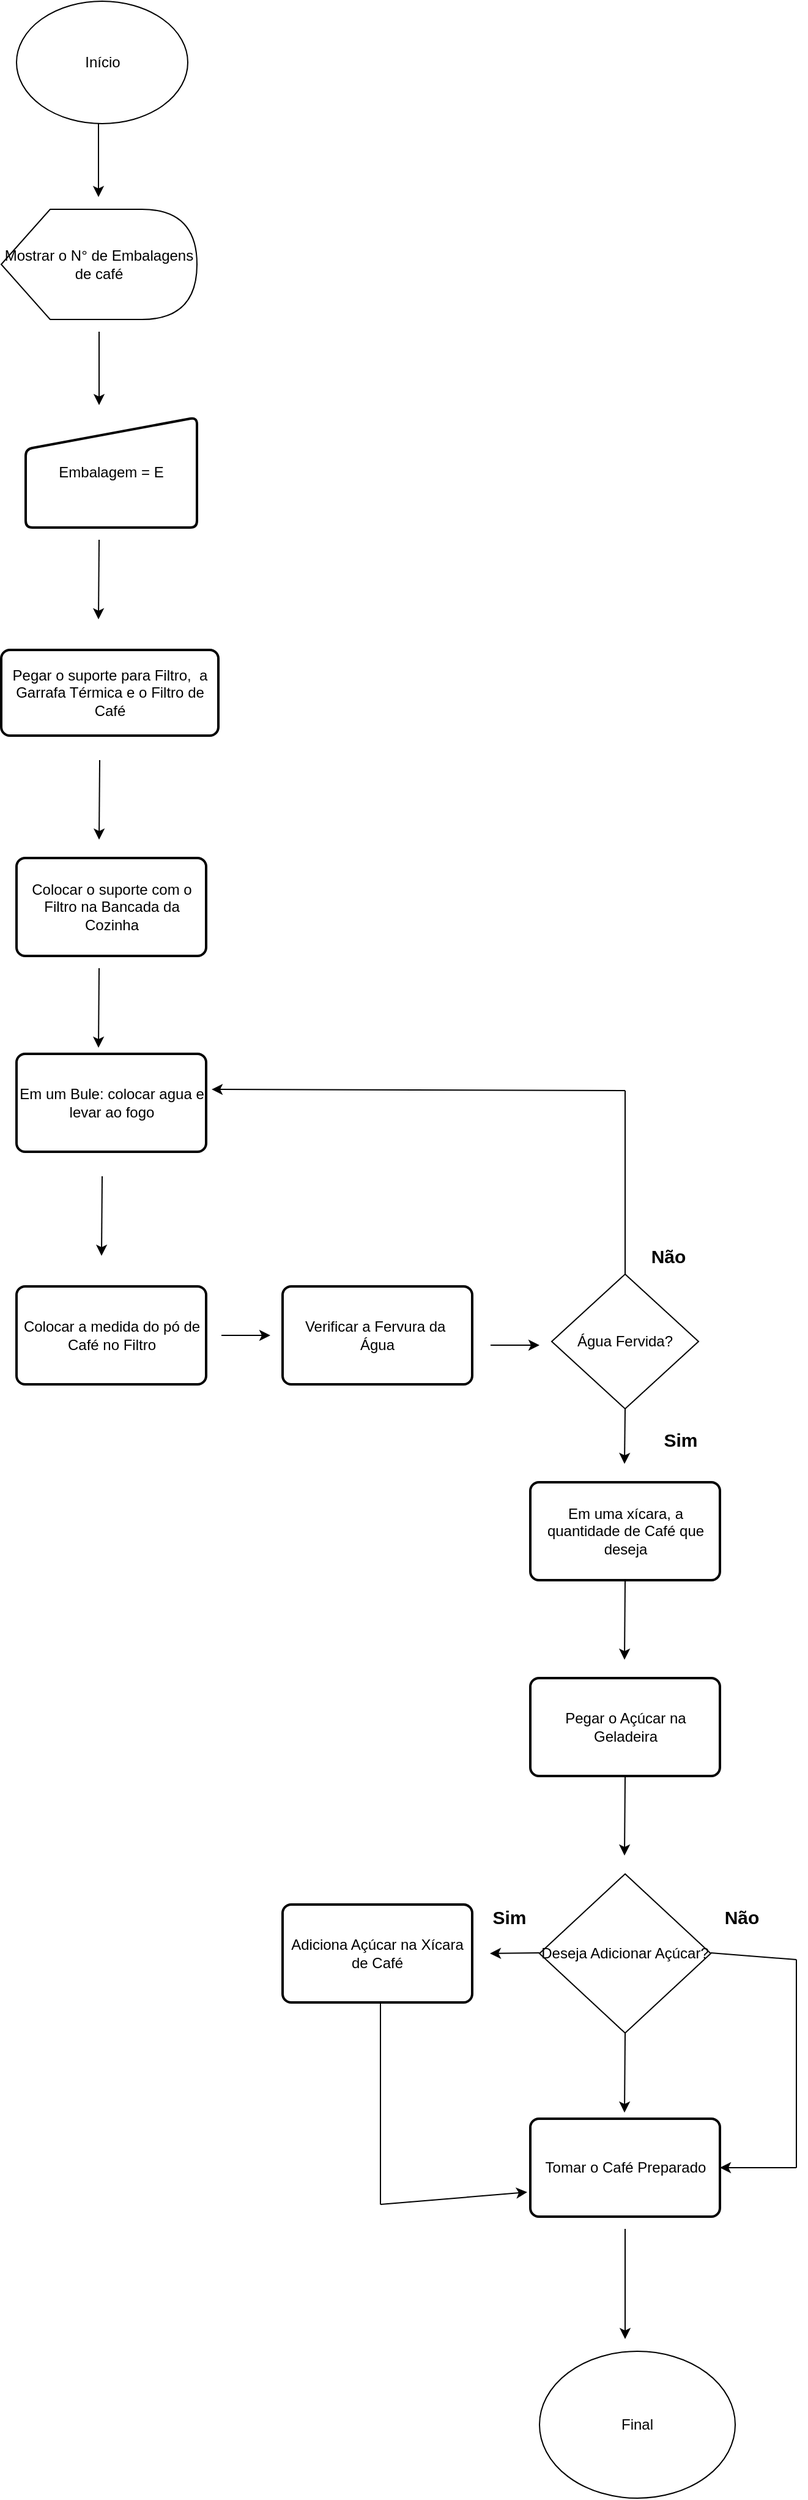 <mxfile version="22.0.8" type="github">
  <diagram name="Cafezin" id="WIUjB8BhRdH5edB01tTs">
    <mxGraphModel dx="1434" dy="774" grid="1" gridSize="10" guides="1" tooltips="1" connect="1" arrows="1" fold="1" page="1" pageScale="1" pageWidth="827" pageHeight="1169" math="0" shadow="0">
      <root>
        <mxCell id="0" />
        <mxCell id="1" parent="0" />
        <mxCell id="IT9zG4Bm8k8V94F8Uq2V-1" value="Início" style="ellipse;whiteSpace=wrap;html=1;" vertex="1" parent="1">
          <mxGeometry x="52.5" y="70" width="140" height="100" as="geometry" />
        </mxCell>
        <mxCell id="IT9zG4Bm8k8V94F8Uq2V-2" value="" style="endArrow=classic;html=1;rounded=0;" edge="1" parent="1">
          <mxGeometry width="50" height="50" relative="1" as="geometry">
            <mxPoint x="119.5" y="170" as="sourcePoint" />
            <mxPoint x="119.5" y="230" as="targetPoint" />
          </mxGeometry>
        </mxCell>
        <mxCell id="IT9zG4Bm8k8V94F8Uq2V-3" value="Mostrar o N° de Embalagens de café" style="shape=display;whiteSpace=wrap;html=1;" vertex="1" parent="1">
          <mxGeometry x="40" y="240" width="160" height="90" as="geometry" />
        </mxCell>
        <mxCell id="IT9zG4Bm8k8V94F8Uq2V-4" value="" style="endArrow=classic;html=1;rounded=0;" edge="1" parent="1">
          <mxGeometry width="50" height="50" relative="1" as="geometry">
            <mxPoint x="120" y="340" as="sourcePoint" />
            <mxPoint x="120" y="400" as="targetPoint" />
          </mxGeometry>
        </mxCell>
        <mxCell id="IT9zG4Bm8k8V94F8Uq2V-7" value="Embalagem = E" style="html=1;strokeWidth=2;shape=manualInput;whiteSpace=wrap;rounded=1;size=26;arcSize=11;" vertex="1" parent="1">
          <mxGeometry x="60" y="410" width="140" height="90" as="geometry" />
        </mxCell>
        <mxCell id="IT9zG4Bm8k8V94F8Uq2V-8" value="" style="endArrow=classic;html=1;rounded=0;" edge="1" parent="1">
          <mxGeometry width="50" height="50" relative="1" as="geometry">
            <mxPoint x="120" y="510" as="sourcePoint" />
            <mxPoint x="119.5" y="575" as="targetPoint" />
          </mxGeometry>
        </mxCell>
        <mxCell id="IT9zG4Bm8k8V94F8Uq2V-9" value="Pegar o suporte para Filtro,&amp;nbsp; a Garrafa Térmica e o Filtro de Café" style="rounded=1;whiteSpace=wrap;html=1;absoluteArcSize=1;arcSize=14;strokeWidth=2;" vertex="1" parent="1">
          <mxGeometry x="40" y="600" width="177.5" height="70" as="geometry" />
        </mxCell>
        <mxCell id="IT9zG4Bm8k8V94F8Uq2V-10" value="" style="endArrow=classic;html=1;rounded=0;" edge="1" parent="1">
          <mxGeometry width="50" height="50" relative="1" as="geometry">
            <mxPoint x="120.5" y="690" as="sourcePoint" />
            <mxPoint x="120" y="755" as="targetPoint" />
          </mxGeometry>
        </mxCell>
        <mxCell id="IT9zG4Bm8k8V94F8Uq2V-11" value="Colocar o suporte com o Filtro na Bancada da Cozinha" style="rounded=1;whiteSpace=wrap;html=1;absoluteArcSize=1;arcSize=14;strokeWidth=2;" vertex="1" parent="1">
          <mxGeometry x="52.5" y="770" width="155" height="80" as="geometry" />
        </mxCell>
        <mxCell id="IT9zG4Bm8k8V94F8Uq2V-12" value="" style="endArrow=classic;html=1;rounded=0;" edge="1" parent="1">
          <mxGeometry width="50" height="50" relative="1" as="geometry">
            <mxPoint x="120" y="860" as="sourcePoint" />
            <mxPoint x="119.5" y="925" as="targetPoint" />
          </mxGeometry>
        </mxCell>
        <mxCell id="IT9zG4Bm8k8V94F8Uq2V-13" value="Em um Bule: colocar agua e levar ao fogo" style="rounded=1;whiteSpace=wrap;html=1;absoluteArcSize=1;arcSize=14;strokeWidth=2;" vertex="1" parent="1">
          <mxGeometry x="52.5" y="930" width="155" height="80" as="geometry" />
        </mxCell>
        <mxCell id="IT9zG4Bm8k8V94F8Uq2V-14" value="" style="endArrow=classic;html=1;rounded=0;" edge="1" parent="1">
          <mxGeometry width="50" height="50" relative="1" as="geometry">
            <mxPoint x="122.5" y="1030" as="sourcePoint" />
            <mxPoint x="122" y="1095" as="targetPoint" />
          </mxGeometry>
        </mxCell>
        <mxCell id="IT9zG4Bm8k8V94F8Uq2V-15" value="Colocar a medida do pó de Café no Filtro " style="rounded=1;whiteSpace=wrap;html=1;absoluteArcSize=1;arcSize=14;strokeWidth=2;" vertex="1" parent="1">
          <mxGeometry x="52.5" y="1120" width="155" height="80" as="geometry" />
        </mxCell>
        <mxCell id="IT9zG4Bm8k8V94F8Uq2V-16" value="" style="endArrow=classic;html=1;rounded=0;" edge="1" parent="1">
          <mxGeometry width="50" height="50" relative="1" as="geometry">
            <mxPoint x="220" y="1160" as="sourcePoint" />
            <mxPoint x="260" y="1160" as="targetPoint" />
          </mxGeometry>
        </mxCell>
        <mxCell id="IT9zG4Bm8k8V94F8Uq2V-17" value="&lt;div&gt;Verificar a Fervura da&amp;nbsp;&lt;/div&gt;&lt;div&gt;Água&lt;/div&gt;" style="rounded=1;whiteSpace=wrap;html=1;absoluteArcSize=1;arcSize=14;strokeWidth=2;" vertex="1" parent="1">
          <mxGeometry x="270" y="1120" width="155" height="80" as="geometry" />
        </mxCell>
        <mxCell id="IT9zG4Bm8k8V94F8Uq2V-18" value="" style="endArrow=classic;html=1;rounded=0;" edge="1" parent="1">
          <mxGeometry width="50" height="50" relative="1" as="geometry">
            <mxPoint x="440" y="1168" as="sourcePoint" />
            <mxPoint x="480" y="1168" as="targetPoint" />
          </mxGeometry>
        </mxCell>
        <mxCell id="IT9zG4Bm8k8V94F8Uq2V-19" value="Água Fervida?" style="rhombus;whiteSpace=wrap;html=1;" vertex="1" parent="1">
          <mxGeometry x="490" y="1110" width="120" height="110" as="geometry" />
        </mxCell>
        <mxCell id="IT9zG4Bm8k8V94F8Uq2V-21" value="" style="endArrow=classic;html=1;rounded=0;exitX=0.5;exitY=1;exitDx=0;exitDy=0;" edge="1" parent="1" source="IT9zG4Bm8k8V94F8Uq2V-19">
          <mxGeometry width="50" height="50" relative="1" as="geometry">
            <mxPoint x="550" y="1230" as="sourcePoint" />
            <mxPoint x="549.5" y="1265" as="targetPoint" />
          </mxGeometry>
        </mxCell>
        <mxCell id="IT9zG4Bm8k8V94F8Uq2V-23" value="Não" style="text;html=1;align=center;verticalAlign=middle;resizable=0;points=[];autosize=1;strokeColor=none;fillColor=none;fontSize=15;fontStyle=1" vertex="1" parent="1">
          <mxGeometry x="560" y="1080" width="50" height="30" as="geometry" />
        </mxCell>
        <mxCell id="IT9zG4Bm8k8V94F8Uq2V-24" value="Sim" style="text;html=1;align=center;verticalAlign=middle;resizable=0;points=[];autosize=1;strokeColor=none;fillColor=none;fontSize=15;fontStyle=1" vertex="1" parent="1">
          <mxGeometry x="570" y="1230" width="50" height="30" as="geometry" />
        </mxCell>
        <mxCell id="IT9zG4Bm8k8V94F8Uq2V-25" value="" style="endArrow=none;html=1;rounded=0;" edge="1" parent="1">
          <mxGeometry width="50" height="50" relative="1" as="geometry">
            <mxPoint x="550" y="1110" as="sourcePoint" />
            <mxPoint x="550" y="960" as="targetPoint" />
          </mxGeometry>
        </mxCell>
        <mxCell id="IT9zG4Bm8k8V94F8Uq2V-26" value="" style="endArrow=classic;html=1;rounded=0;entryX=1.029;entryY=0.363;entryDx=0;entryDy=0;entryPerimeter=0;" edge="1" parent="1" target="IT9zG4Bm8k8V94F8Uq2V-13">
          <mxGeometry width="50" height="50" relative="1" as="geometry">
            <mxPoint x="550" y="960" as="sourcePoint" />
            <mxPoint x="600" y="910" as="targetPoint" />
          </mxGeometry>
        </mxCell>
        <mxCell id="IT9zG4Bm8k8V94F8Uq2V-27" value="&lt;div&gt;Em uma xícara, a quantidade de Café que deseja&lt;br&gt;&lt;/div&gt;" style="rounded=1;whiteSpace=wrap;html=1;absoluteArcSize=1;arcSize=14;strokeWidth=2;" vertex="1" parent="1">
          <mxGeometry x="472.5" y="1280" width="155" height="80" as="geometry" />
        </mxCell>
        <mxCell id="IT9zG4Bm8k8V94F8Uq2V-28" value="" style="endArrow=classic;html=1;rounded=0;" edge="1" parent="1">
          <mxGeometry width="50" height="50" relative="1" as="geometry">
            <mxPoint x="550" y="1360" as="sourcePoint" />
            <mxPoint x="549.5" y="1425" as="targetPoint" />
          </mxGeometry>
        </mxCell>
        <mxCell id="IT9zG4Bm8k8V94F8Uq2V-29" value="Pegar o Açúcar na Geladeira" style="rounded=1;whiteSpace=wrap;html=1;absoluteArcSize=1;arcSize=14;strokeWidth=2;" vertex="1" parent="1">
          <mxGeometry x="472.5" y="1440" width="155" height="80" as="geometry" />
        </mxCell>
        <mxCell id="IT9zG4Bm8k8V94F8Uq2V-30" value="" style="endArrow=classic;html=1;rounded=0;" edge="1" parent="1">
          <mxGeometry width="50" height="50" relative="1" as="geometry">
            <mxPoint x="550" y="1520" as="sourcePoint" />
            <mxPoint x="549.5" y="1585" as="targetPoint" />
          </mxGeometry>
        </mxCell>
        <mxCell id="IT9zG4Bm8k8V94F8Uq2V-32" value="Deseja Adicionar Açúcar?" style="rhombus;whiteSpace=wrap;html=1;" vertex="1" parent="1">
          <mxGeometry x="480" y="1600" width="140" height="130" as="geometry" />
        </mxCell>
        <mxCell id="IT9zG4Bm8k8V94F8Uq2V-34" value="" style="endArrow=classic;html=1;rounded=0;exitX=0.5;exitY=1;exitDx=0;exitDy=0;" edge="1" parent="1">
          <mxGeometry width="50" height="50" relative="1" as="geometry">
            <mxPoint x="480" y="1664.5" as="sourcePoint" />
            <mxPoint x="439.5" y="1665" as="targetPoint" />
          </mxGeometry>
        </mxCell>
        <mxCell id="IT9zG4Bm8k8V94F8Uq2V-35" value="Sim" style="text;html=1;align=center;verticalAlign=middle;resizable=0;points=[];autosize=1;strokeColor=none;fillColor=none;fontSize=15;fontStyle=1" vertex="1" parent="1">
          <mxGeometry x="430" y="1620" width="50" height="30" as="geometry" />
        </mxCell>
        <mxCell id="IT9zG4Bm8k8V94F8Uq2V-36" value="Não" style="text;html=1;align=center;verticalAlign=middle;resizable=0;points=[];autosize=1;strokeColor=none;fillColor=none;fontSize=15;fontStyle=1" vertex="1" parent="1">
          <mxGeometry x="620" y="1620" width="50" height="30" as="geometry" />
        </mxCell>
        <mxCell id="IT9zG4Bm8k8V94F8Uq2V-37" value="Adiciona Açúcar na Xícara de Café" style="rounded=1;whiteSpace=wrap;html=1;absoluteArcSize=1;arcSize=14;strokeWidth=2;" vertex="1" parent="1">
          <mxGeometry x="270" y="1625" width="155" height="80" as="geometry" />
        </mxCell>
        <mxCell id="IT9zG4Bm8k8V94F8Uq2V-38" value="" style="endArrow=classic;html=1;rounded=0;" edge="1" parent="1">
          <mxGeometry width="50" height="50" relative="1" as="geometry">
            <mxPoint x="550" y="1730" as="sourcePoint" />
            <mxPoint x="549.5" y="1795" as="targetPoint" />
          </mxGeometry>
        </mxCell>
        <mxCell id="IT9zG4Bm8k8V94F8Uq2V-40" value="Tomar o Café Preparado" style="rounded=1;whiteSpace=wrap;html=1;absoluteArcSize=1;arcSize=14;strokeWidth=2;" vertex="1" parent="1">
          <mxGeometry x="472.5" y="1800" width="155" height="80" as="geometry" />
        </mxCell>
        <mxCell id="IT9zG4Bm8k8V94F8Uq2V-44" value="" style="endArrow=none;html=1;rounded=0;" edge="1" parent="1">
          <mxGeometry width="50" height="50" relative="1" as="geometry">
            <mxPoint x="620" y="1664.5" as="sourcePoint" />
            <mxPoint x="690" y="1670" as="targetPoint" />
          </mxGeometry>
        </mxCell>
        <mxCell id="IT9zG4Bm8k8V94F8Uq2V-45" value="" style="endArrow=none;html=1;rounded=0;" edge="1" parent="1">
          <mxGeometry width="50" height="50" relative="1" as="geometry">
            <mxPoint x="690" y="1840" as="sourcePoint" />
            <mxPoint x="690" y="1670" as="targetPoint" />
          </mxGeometry>
        </mxCell>
        <mxCell id="IT9zG4Bm8k8V94F8Uq2V-46" value="" style="endArrow=classic;html=1;rounded=0;entryX=1;entryY=0.5;entryDx=0;entryDy=0;" edge="1" parent="1" target="IT9zG4Bm8k8V94F8Uq2V-40">
          <mxGeometry width="50" height="50" relative="1" as="geometry">
            <mxPoint x="690" y="1840" as="sourcePoint" />
            <mxPoint x="740" y="1790" as="targetPoint" />
          </mxGeometry>
        </mxCell>
        <mxCell id="IT9zG4Bm8k8V94F8Uq2V-48" value="" style="endArrow=classic;html=1;rounded=0;entryX=0.5;entryY=0;entryDx=0;entryDy=0;" edge="1" parent="1">
          <mxGeometry width="50" height="50" relative="1" as="geometry">
            <mxPoint x="550" y="1890" as="sourcePoint" />
            <mxPoint x="550" y="1980" as="targetPoint" />
          </mxGeometry>
        </mxCell>
        <mxCell id="IT9zG4Bm8k8V94F8Uq2V-49" value="" style="endArrow=none;html=1;rounded=0;" edge="1" parent="1">
          <mxGeometry width="50" height="50" relative="1" as="geometry">
            <mxPoint x="350" y="1870" as="sourcePoint" />
            <mxPoint x="350" y="1705" as="targetPoint" />
          </mxGeometry>
        </mxCell>
        <mxCell id="IT9zG4Bm8k8V94F8Uq2V-50" value="" style="endArrow=classic;html=1;rounded=0;" edge="1" parent="1">
          <mxGeometry width="50" height="50" relative="1" as="geometry">
            <mxPoint x="350" y="1870" as="sourcePoint" />
            <mxPoint x="470" y="1860" as="targetPoint" />
          </mxGeometry>
        </mxCell>
        <mxCell id="IT9zG4Bm8k8V94F8Uq2V-51" value="Final" style="ellipse;whiteSpace=wrap;html=1;" vertex="1" parent="1">
          <mxGeometry x="480" y="1990" width="160" height="120" as="geometry" />
        </mxCell>
      </root>
    </mxGraphModel>
  </diagram>
</mxfile>

